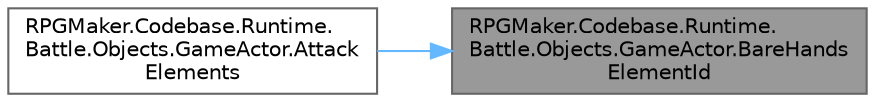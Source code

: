 digraph "RPGMaker.Codebase.Runtime.Battle.Objects.GameActor.BareHandsElementId"
{
 // LATEX_PDF_SIZE
  bgcolor="transparent";
  edge [fontname=Helvetica,fontsize=10,labelfontname=Helvetica,labelfontsize=10];
  node [fontname=Helvetica,fontsize=10,shape=box,height=0.2,width=0.4];
  rankdir="RL";
  Node1 [id="Node000001",label="RPGMaker.Codebase.Runtime.\lBattle.Objects.GameActor.BareHands\lElementId",height=0.2,width=0.4,color="gray40", fillcolor="grey60", style="filled", fontcolor="black",tooltip="素手攻撃の属性IDを返す Uniteの場合は、UUIDにする必要があるかもしれない"];
  Node1 -> Node2 [id="edge1_Node000001_Node000002",dir="back",color="steelblue1",style="solid",tooltip=" "];
  Node2 [id="Node000002",label="RPGMaker.Codebase.Runtime.\lBattle.Objects.GameActor.Attack\lElements",height=0.2,width=0.4,color="grey40", fillcolor="white", style="filled",URL="$db/dfc/class_r_p_g_maker_1_1_codebase_1_1_runtime_1_1_battle_1_1_objects_1_1_game_actor.html#a6573d9c173bab24afe2b23cc2eb9f049",tooltip="[攻撃時属性]の配列を返す"];
}
